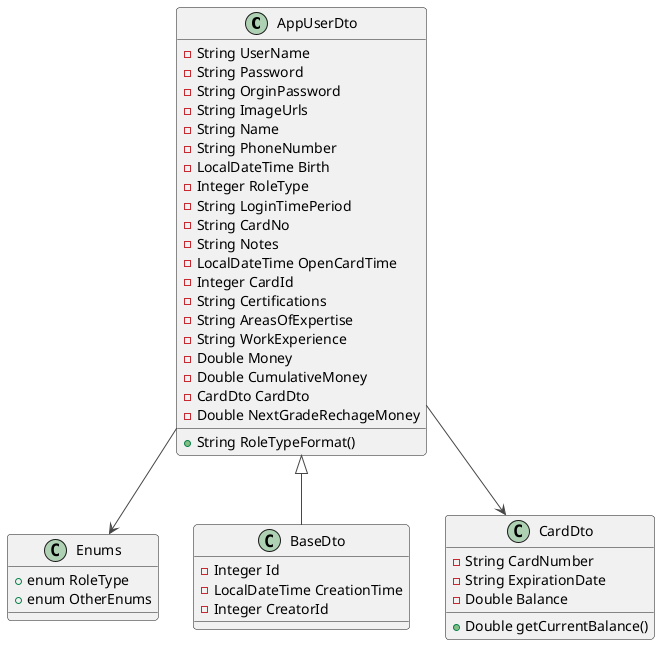 @startuml
!theme vibrant
class AppUserDto {
  - String UserName
  - String Password
  - String OrginPassword
  - String ImageUrls
  - String Name
  - String PhoneNumber
  - LocalDateTime Birth
  - Integer RoleType
  - String LoginTimePeriod
  + String RoleTypeFormat()
  - String CardNo
  - String Notes
  - LocalDateTime OpenCardTime
  - Integer CardId
  - String Certifications
  - String AreasOfExpertise
  - String WorkExperience
  - Double Money
  - Double CumulativeMoney
  - CardDto CardDto
  - Double NextGradeRechageMoney
}

class Enums {
  + enum RoleType
  + enum OtherEnums
}

class BaseDto {
  - Integer Id
  - LocalDateTime CreationTime
  - Integer CreatorId
}

class CardDto {
  - String CardNumber
  - String ExpirationDate
  - Double Balance
  + Double getCurrentBalance()
}

AppUserDto <|-- BaseDto
AppUserDto --> Enums
AppUserDto --> CardDto
@enduml
